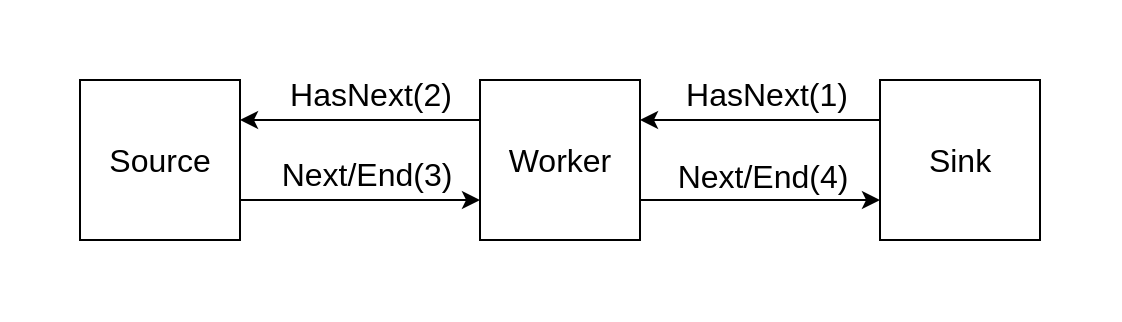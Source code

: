 <mxfile version="26.0.16">
  <diagram name="Page-1" id="N-WF71cv11YZuFbvwx1v">
    <mxGraphModel dx="1430" dy="813" grid="1" gridSize="10" guides="1" tooltips="1" connect="1" arrows="1" fold="1" page="1" pageScale="1" pageWidth="850" pageHeight="1100" math="0" shadow="0">
      <root>
        <mxCell id="0" />
        <mxCell id="1" parent="0" />
        <mxCell id="XIxjW3UT9FIFUcmy_z78-12" value="" style="swimlane;startSize=0;fillStyle=solid;fillColor=none;gradientColor=none;strokeColor=none;rounded=1;" parent="1" vertex="1">
          <mxGeometry width="560" height="160" as="geometry">
            <mxRectangle width="50" height="40" as="alternateBounds" />
          </mxGeometry>
        </mxCell>
        <mxCell id="Cd7nfp2vJYDz-Qzt_YNT-1" value="Source" style="rounded=0;whiteSpace=wrap;html=1;fontSize=16;" parent="XIxjW3UT9FIFUcmy_z78-12" vertex="1">
          <mxGeometry x="40" y="40" width="80" height="80" as="geometry" />
        </mxCell>
        <mxCell id="XIxjW3UT9FIFUcmy_z78-3" value="" style="endArrow=classic;html=1;rounded=0;entryX=1;entryY=0.25;entryDx=0;entryDy=0;exitX=0;exitY=0.25;exitDx=0;exitDy=0;" parent="XIxjW3UT9FIFUcmy_z78-12" source="XIxjW3UT9FIFUcmy_z78-1" target="Cd7nfp2vJYDz-Qzt_YNT-1" edge="1">
          <mxGeometry width="50" height="50" relative="1" as="geometry">
            <mxPoint x="160" y="80" as="sourcePoint" />
            <mxPoint x="310" y="180" as="targetPoint" />
          </mxGeometry>
        </mxCell>
        <mxCell id="XIxjW3UT9FIFUcmy_z78-5" value="" style="endArrow=classic;html=1;rounded=0;entryX=0;entryY=0.75;entryDx=0;entryDy=0;exitX=1;exitY=0.75;exitDx=0;exitDy=0;" parent="XIxjW3UT9FIFUcmy_z78-12" source="Cd7nfp2vJYDz-Qzt_YNT-1" target="XIxjW3UT9FIFUcmy_z78-1" edge="1">
          <mxGeometry width="50" height="50" relative="1" as="geometry">
            <mxPoint x="230" y="170" as="sourcePoint" />
            <mxPoint x="150" y="170" as="targetPoint" />
          </mxGeometry>
        </mxCell>
        <mxCell id="XIxjW3UT9FIFUcmy_z78-2" value="Sink" style="rounded=0;whiteSpace=wrap;html=1;fontSize=16;" parent="XIxjW3UT9FIFUcmy_z78-12" vertex="1">
          <mxGeometry x="440" y="40" width="80" height="80" as="geometry" />
        </mxCell>
        <mxCell id="XIxjW3UT9FIFUcmy_z78-4" value="" style="endArrow=classic;html=1;rounded=0;entryX=1;entryY=0.25;entryDx=0;entryDy=0;exitX=0;exitY=0.25;exitDx=0;exitDy=0;" parent="XIxjW3UT9FIFUcmy_z78-12" target="XIxjW3UT9FIFUcmy_z78-1" edge="1">
          <mxGeometry width="50" height="50" relative="1" as="geometry">
            <mxPoint x="440" y="60" as="sourcePoint" />
            <mxPoint x="360" y="60" as="targetPoint" />
          </mxGeometry>
        </mxCell>
        <mxCell id="XIxjW3UT9FIFUcmy_z78-7" value="HasNext(1)" style="edgeLabel;html=1;align=center;verticalAlign=middle;resizable=0;points=[];fontSize=16;" parent="XIxjW3UT9FIFUcmy_z78-4" vertex="1" connectable="0">
          <mxGeometry x="0.279" relative="1" as="geometry">
            <mxPoint x="19" y="-13" as="offset" />
          </mxGeometry>
        </mxCell>
        <mxCell id="XIxjW3UT9FIFUcmy_z78-6" value="" style="endArrow=classic;html=1;rounded=0;entryX=0;entryY=0.75;entryDx=0;entryDy=0;exitX=1;exitY=0.75;exitDx=0;exitDy=0;" parent="XIxjW3UT9FIFUcmy_z78-12" target="XIxjW3UT9FIFUcmy_z78-2" edge="1">
          <mxGeometry width="50" height="50" relative="1" as="geometry">
            <mxPoint x="320" y="100" as="sourcePoint" />
            <mxPoint x="400" y="100" as="targetPoint" />
          </mxGeometry>
        </mxCell>
        <mxCell id="XIxjW3UT9FIFUcmy_z78-1" value="Worker" style="rounded=0;whiteSpace=wrap;html=1;fontSize=16;" parent="XIxjW3UT9FIFUcmy_z78-12" vertex="1">
          <mxGeometry x="240" y="40" width="80" height="80" as="geometry" />
        </mxCell>
        <mxCell id="XIxjW3UT9FIFUcmy_z78-10" value="Next/End(4)" style="edgeLabel;html=1;align=center;verticalAlign=middle;resizable=0;points=[];fontSize=16;" parent="XIxjW3UT9FIFUcmy_z78-12" vertex="1" connectable="0">
          <mxGeometry x="328.998" y="82" as="geometry">
            <mxPoint x="52" y="6" as="offset" />
          </mxGeometry>
        </mxCell>
        <mxCell id="XIxjW3UT9FIFUcmy_z78-8" value="HasNext(2)" style="edgeLabel;html=1;align=center;verticalAlign=middle;resizable=0;points=[];fontSize=16;" parent="XIxjW3UT9FIFUcmy_z78-12" vertex="1" connectable="0">
          <mxGeometry x="182.998" y="47" as="geometry">
            <mxPoint x="2" as="offset" />
          </mxGeometry>
        </mxCell>
        <mxCell id="XIxjW3UT9FIFUcmy_z78-9" value="Next/End(3)" style="edgeLabel;html=1;align=center;verticalAlign=middle;resizable=0;points=[];fontSize=16;" parent="XIxjW3UT9FIFUcmy_z78-12" vertex="1" connectable="0">
          <mxGeometry x="180.998" y="87" as="geometry">
            <mxPoint x="2" as="offset" />
          </mxGeometry>
        </mxCell>
      </root>
    </mxGraphModel>
  </diagram>
</mxfile>
